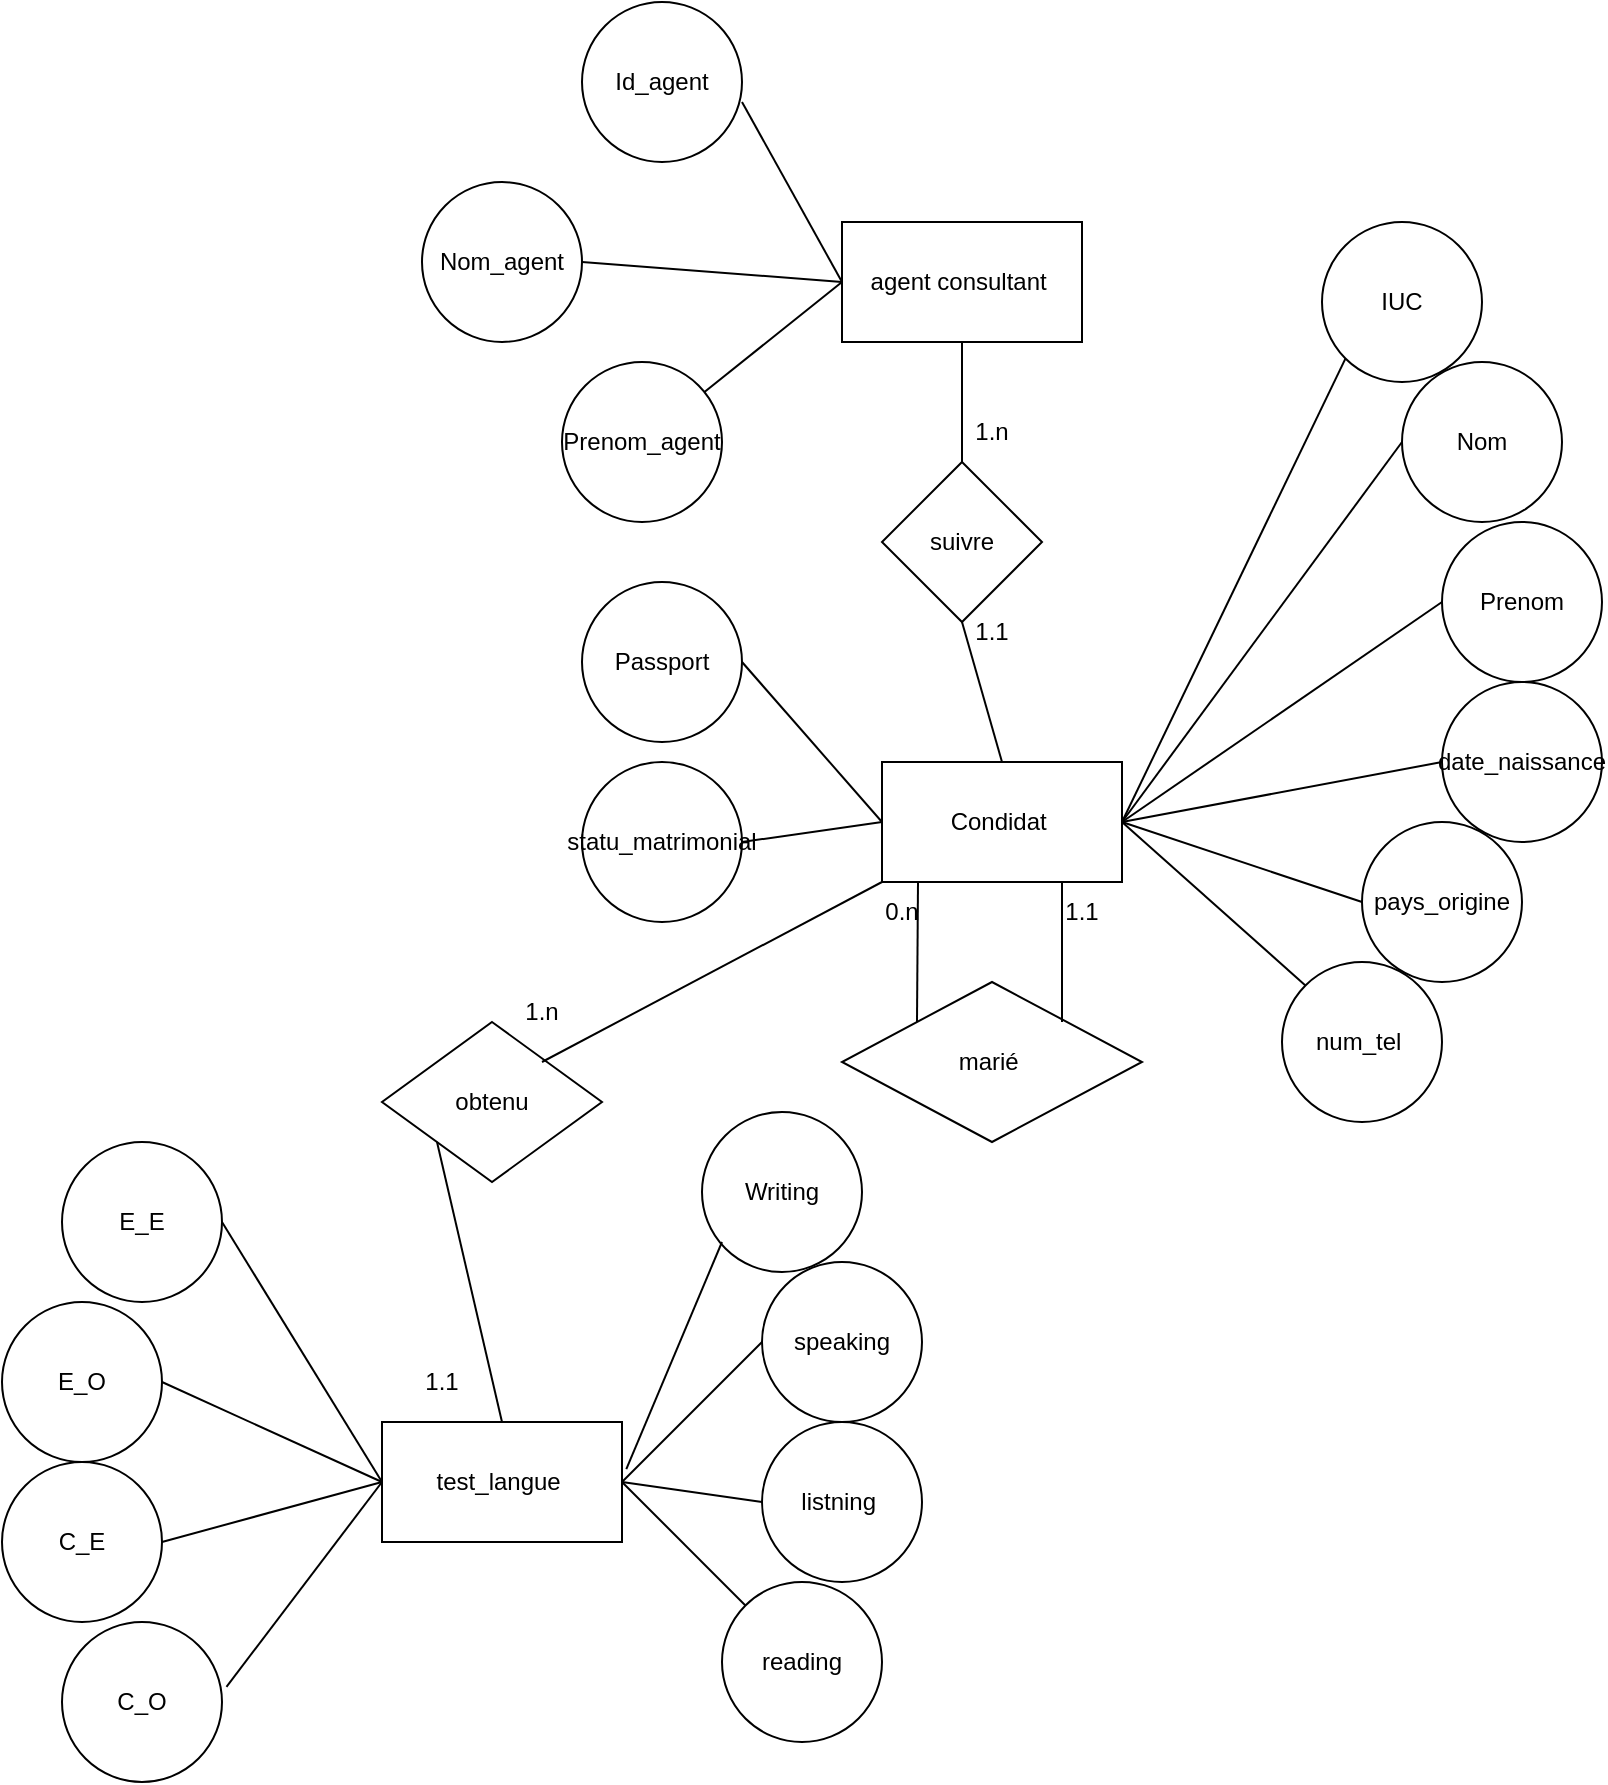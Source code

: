 <mxfile version="23.1.5" type="device">
  <diagram name="entité_relation" id="TV70KDXsq81beHYy1QG9">
    <mxGraphModel dx="2103" dy="1775" grid="1" gridSize="10" guides="1" tooltips="1" connect="1" arrows="1" fold="1" page="1" pageScale="1" pageWidth="827" pageHeight="1169" math="0" shadow="0">
      <root>
        <mxCell id="0" />
        <mxCell id="1" parent="0" />
        <mxCell id="zFC4XnWtaqs70QeSSI5z-1" value="Condidat&amp;nbsp;" style="rounded=0;whiteSpace=wrap;html=1;" vertex="1" parent="1">
          <mxGeometry x="300" y="290" width="120" height="60" as="geometry" />
        </mxCell>
        <mxCell id="zFC4XnWtaqs70QeSSI5z-3" value="agent consultant&amp;nbsp;" style="rounded=0;whiteSpace=wrap;html=1;" vertex="1" parent="1">
          <mxGeometry x="280" y="20" width="120" height="60" as="geometry" />
        </mxCell>
        <mxCell id="zFC4XnWtaqs70QeSSI5z-4" value="test_langue&amp;nbsp;" style="rounded=0;whiteSpace=wrap;html=1;" vertex="1" parent="1">
          <mxGeometry x="50" y="620" width="120" height="60" as="geometry" />
        </mxCell>
        <mxCell id="zFC4XnWtaqs70QeSSI5z-5" value="Nom_agent" style="ellipse;whiteSpace=wrap;html=1;aspect=fixed;" vertex="1" parent="1">
          <mxGeometry x="70" width="80" height="80" as="geometry" />
        </mxCell>
        <mxCell id="zFC4XnWtaqs70QeSSI5z-6" value="Id_agent" style="ellipse;whiteSpace=wrap;html=1;aspect=fixed;" vertex="1" parent="1">
          <mxGeometry x="150" y="-90" width="80" height="80" as="geometry" />
        </mxCell>
        <mxCell id="zFC4XnWtaqs70QeSSI5z-8" value="Prenom_agent" style="ellipse;whiteSpace=wrap;html=1;aspect=fixed;" vertex="1" parent="1">
          <mxGeometry x="140" y="90" width="80" height="80" as="geometry" />
        </mxCell>
        <mxCell id="zFC4XnWtaqs70QeSSI5z-9" value="" style="endArrow=none;html=1;rounded=0;exitX=0;exitY=0.5;exitDx=0;exitDy=0;" edge="1" parent="1" source="zFC4XnWtaqs70QeSSI5z-3">
          <mxGeometry width="50" height="50" relative="1" as="geometry">
            <mxPoint x="350" y="50" as="sourcePoint" />
            <mxPoint x="230" y="-40" as="targetPoint" />
          </mxGeometry>
        </mxCell>
        <mxCell id="zFC4XnWtaqs70QeSSI5z-10" value="" style="endArrow=none;html=1;rounded=0;exitX=0;exitY=0.5;exitDx=0;exitDy=0;entryX=1;entryY=0.5;entryDx=0;entryDy=0;" edge="1" parent="1" source="zFC4XnWtaqs70QeSSI5z-3" target="zFC4XnWtaqs70QeSSI5z-5">
          <mxGeometry width="50" height="50" relative="1" as="geometry">
            <mxPoint x="270" y="85" as="sourcePoint" />
            <mxPoint x="220" y="-5" as="targetPoint" />
          </mxGeometry>
        </mxCell>
        <mxCell id="zFC4XnWtaqs70QeSSI5z-11" value="" style="endArrow=none;html=1;rounded=0;" edge="1" parent="1" target="zFC4XnWtaqs70QeSSI5z-8">
          <mxGeometry width="50" height="50" relative="1" as="geometry">
            <mxPoint x="280" y="50" as="sourcePoint" />
            <mxPoint x="210" y="20" as="targetPoint" />
          </mxGeometry>
        </mxCell>
        <mxCell id="zFC4XnWtaqs70QeSSI5z-12" value="IUC" style="ellipse;whiteSpace=wrap;html=1;aspect=fixed;" vertex="1" parent="1">
          <mxGeometry x="520" y="20" width="80" height="80" as="geometry" />
        </mxCell>
        <mxCell id="zFC4XnWtaqs70QeSSI5z-13" value="Nom" style="ellipse;whiteSpace=wrap;html=1;aspect=fixed;" vertex="1" parent="1">
          <mxGeometry x="560" y="90" width="80" height="80" as="geometry" />
        </mxCell>
        <mxCell id="zFC4XnWtaqs70QeSSI5z-14" value="Passport" style="ellipse;whiteSpace=wrap;html=1;aspect=fixed;" vertex="1" parent="1">
          <mxGeometry x="150" y="200" width="80" height="80" as="geometry" />
        </mxCell>
        <mxCell id="zFC4XnWtaqs70QeSSI5z-15" value="Prenom" style="ellipse;whiteSpace=wrap;html=1;aspect=fixed;" vertex="1" parent="1">
          <mxGeometry x="580" y="170" width="80" height="80" as="geometry" />
        </mxCell>
        <mxCell id="zFC4XnWtaqs70QeSSI5z-16" value="date_naissance" style="ellipse;whiteSpace=wrap;html=1;aspect=fixed;" vertex="1" parent="1">
          <mxGeometry x="580" y="250" width="80" height="80" as="geometry" />
        </mxCell>
        <mxCell id="zFC4XnWtaqs70QeSSI5z-17" value="statu_matrimonial" style="ellipse;whiteSpace=wrap;html=1;aspect=fixed;" vertex="1" parent="1">
          <mxGeometry x="150" y="290" width="80" height="80" as="geometry" />
        </mxCell>
        <mxCell id="zFC4XnWtaqs70QeSSI5z-18" value="num_tel&amp;nbsp;" style="ellipse;whiteSpace=wrap;html=1;aspect=fixed;" vertex="1" parent="1">
          <mxGeometry x="500" y="390" width="80" height="80" as="geometry" />
        </mxCell>
        <mxCell id="zFC4XnWtaqs70QeSSI5z-19" value="pays_origine" style="ellipse;whiteSpace=wrap;html=1;aspect=fixed;" vertex="1" parent="1">
          <mxGeometry x="540" y="320" width="80" height="80" as="geometry" />
        </mxCell>
        <mxCell id="zFC4XnWtaqs70QeSSI5z-20" value="" style="endArrow=none;html=1;rounded=0;entryX=0;entryY=1;entryDx=0;entryDy=0;" edge="1" parent="1" target="zFC4XnWtaqs70QeSSI5z-12">
          <mxGeometry width="50" height="50" relative="1" as="geometry">
            <mxPoint x="420" y="320" as="sourcePoint" />
            <mxPoint x="470" y="270" as="targetPoint" />
          </mxGeometry>
        </mxCell>
        <mxCell id="zFC4XnWtaqs70QeSSI5z-21" value="" style="endArrow=none;html=1;rounded=0;entryX=0;entryY=0.5;entryDx=0;entryDy=0;exitX=1;exitY=0.5;exitDx=0;exitDy=0;" edge="1" parent="1" source="zFC4XnWtaqs70QeSSI5z-1" target="zFC4XnWtaqs70QeSSI5z-13">
          <mxGeometry width="50" height="50" relative="1" as="geometry">
            <mxPoint x="428.28" y="350" as="sourcePoint" />
            <mxPoint x="540.28" y="118" as="targetPoint" />
          </mxGeometry>
        </mxCell>
        <mxCell id="zFC4XnWtaqs70QeSSI5z-22" value="" style="endArrow=none;html=1;rounded=0;entryX=0;entryY=0.5;entryDx=0;entryDy=0;exitX=1;exitY=0.5;exitDx=0;exitDy=0;" edge="1" parent="1" source="zFC4XnWtaqs70QeSSI5z-1" target="zFC4XnWtaqs70QeSSI5z-15">
          <mxGeometry width="50" height="50" relative="1" as="geometry">
            <mxPoint x="440" y="382" as="sourcePoint" />
            <mxPoint x="552" y="150" as="targetPoint" />
          </mxGeometry>
        </mxCell>
        <mxCell id="zFC4XnWtaqs70QeSSI5z-23" value="" style="endArrow=none;html=1;rounded=0;entryX=0;entryY=0.5;entryDx=0;entryDy=0;entryPerimeter=0;exitX=1;exitY=0.5;exitDx=0;exitDy=0;" edge="1" parent="1" source="zFC4XnWtaqs70QeSSI5z-17" target="zFC4XnWtaqs70QeSSI5z-1">
          <mxGeometry width="50" height="50" relative="1" as="geometry">
            <mxPoint x="240" y="585" as="sourcePoint" />
            <mxPoint x="290" y="320" as="targetPoint" />
          </mxGeometry>
        </mxCell>
        <mxCell id="zFC4XnWtaqs70QeSSI5z-24" value="" style="endArrow=none;html=1;rounded=0;entryX=0;entryY=0.5;entryDx=0;entryDy=0;exitX=1;exitY=0.5;exitDx=0;exitDy=0;" edge="1" parent="1" source="zFC4XnWtaqs70QeSSI5z-14" target="zFC4XnWtaqs70QeSSI5z-1">
          <mxGeometry width="50" height="50" relative="1" as="geometry">
            <mxPoint x="320" y="585" as="sourcePoint" />
            <mxPoint x="432" y="353" as="targetPoint" />
          </mxGeometry>
        </mxCell>
        <mxCell id="zFC4XnWtaqs70QeSSI5z-25" value="" style="endArrow=none;html=1;rounded=0;entryX=0;entryY=0.5;entryDx=0;entryDy=0;" edge="1" parent="1" target="zFC4XnWtaqs70QeSSI5z-19">
          <mxGeometry width="50" height="50" relative="1" as="geometry">
            <mxPoint x="420" y="320" as="sourcePoint" />
            <mxPoint x="732" y="280" as="targetPoint" />
          </mxGeometry>
        </mxCell>
        <mxCell id="zFC4XnWtaqs70QeSSI5z-26" value="" style="endArrow=none;html=1;rounded=0;entryX=0;entryY=0.5;entryDx=0;entryDy=0;" edge="1" parent="1" target="zFC4XnWtaqs70QeSSI5z-16">
          <mxGeometry width="50" height="50" relative="1" as="geometry">
            <mxPoint x="420" y="320" as="sourcePoint" />
            <mxPoint x="592" y="230" as="targetPoint" />
          </mxGeometry>
        </mxCell>
        <mxCell id="zFC4XnWtaqs70QeSSI5z-27" value="" style="endArrow=none;html=1;rounded=0;exitX=0;exitY=0;exitDx=0;exitDy=0;" edge="1" parent="1" source="zFC4XnWtaqs70QeSSI5z-18">
          <mxGeometry width="50" height="50" relative="1" as="geometry">
            <mxPoint x="630" y="596" as="sourcePoint" />
            <mxPoint x="420" y="320" as="targetPoint" />
          </mxGeometry>
        </mxCell>
        <mxCell id="zFC4XnWtaqs70QeSSI5z-28" value="marié&amp;nbsp;" style="rhombus;whiteSpace=wrap;html=1;" vertex="1" parent="1">
          <mxGeometry x="280" y="400" width="150" height="80" as="geometry" />
        </mxCell>
        <mxCell id="zFC4XnWtaqs70QeSSI5z-29" value="" style="endArrow=none;html=1;rounded=0;exitX=0;exitY=0;exitDx=0;exitDy=0;" edge="1" parent="1" source="zFC4XnWtaqs70QeSSI5z-28">
          <mxGeometry width="50" height="50" relative="1" as="geometry">
            <mxPoint x="270" y="410" as="sourcePoint" />
            <mxPoint x="318" y="350" as="targetPoint" />
          </mxGeometry>
        </mxCell>
        <mxCell id="zFC4XnWtaqs70QeSSI5z-31" value="" style="endArrow=none;html=1;rounded=0;exitX=0;exitY=0;exitDx=0;exitDy=0;" edge="1" parent="1">
          <mxGeometry width="50" height="50" relative="1" as="geometry">
            <mxPoint x="390" y="420" as="sourcePoint" />
            <mxPoint x="390" y="350" as="targetPoint" />
          </mxGeometry>
        </mxCell>
        <mxCell id="zFC4XnWtaqs70QeSSI5z-32" value="E_E" style="ellipse;whiteSpace=wrap;html=1;aspect=fixed;" vertex="1" parent="1">
          <mxGeometry x="-110" y="480" width="80" height="80" as="geometry" />
        </mxCell>
        <mxCell id="zFC4XnWtaqs70QeSSI5z-33" value="E_O" style="ellipse;whiteSpace=wrap;html=1;aspect=fixed;" vertex="1" parent="1">
          <mxGeometry x="-140" y="560" width="80" height="80" as="geometry" />
        </mxCell>
        <mxCell id="zFC4XnWtaqs70QeSSI5z-34" value="C_E" style="ellipse;whiteSpace=wrap;html=1;aspect=fixed;" vertex="1" parent="1">
          <mxGeometry x="-140" y="640" width="80" height="80" as="geometry" />
        </mxCell>
        <mxCell id="zFC4XnWtaqs70QeSSI5z-35" value="listning&amp;nbsp;" style="ellipse;whiteSpace=wrap;html=1;aspect=fixed;" vertex="1" parent="1">
          <mxGeometry x="240" y="620" width="80" height="80" as="geometry" />
        </mxCell>
        <mxCell id="zFC4XnWtaqs70QeSSI5z-36" value="C_O" style="ellipse;whiteSpace=wrap;html=1;aspect=fixed;" vertex="1" parent="1">
          <mxGeometry x="-110" y="720" width="80" height="80" as="geometry" />
        </mxCell>
        <mxCell id="zFC4XnWtaqs70QeSSI5z-37" value="reading" style="ellipse;whiteSpace=wrap;html=1;aspect=fixed;" vertex="1" parent="1">
          <mxGeometry x="220" y="700" width="80" height="80" as="geometry" />
        </mxCell>
        <mxCell id="zFC4XnWtaqs70QeSSI5z-38" value="speaking" style="ellipse;whiteSpace=wrap;html=1;aspect=fixed;" vertex="1" parent="1">
          <mxGeometry x="240" y="540" width="80" height="80" as="geometry" />
        </mxCell>
        <mxCell id="zFC4XnWtaqs70QeSSI5z-39" value="Writing" style="ellipse;whiteSpace=wrap;html=1;aspect=fixed;" vertex="1" parent="1">
          <mxGeometry x="210" y="465" width="80" height="80" as="geometry" />
        </mxCell>
        <mxCell id="zFC4XnWtaqs70QeSSI5z-41" value="" style="endArrow=none;html=1;rounded=0;exitX=1.018;exitY=0.393;exitDx=0;exitDy=0;exitPerimeter=0;" edge="1" parent="1" source="zFC4XnWtaqs70QeSSI5z-4">
          <mxGeometry width="50" height="50" relative="1" as="geometry">
            <mxPoint x="170" y="570" as="sourcePoint" />
            <mxPoint x="220" y="530" as="targetPoint" />
          </mxGeometry>
        </mxCell>
        <mxCell id="zFC4XnWtaqs70QeSSI5z-42" value="" style="endArrow=none;html=1;rounded=0;exitX=1;exitY=0.5;exitDx=0;exitDy=0;entryX=0;entryY=0.5;entryDx=0;entryDy=0;" edge="1" parent="1" source="zFC4XnWtaqs70QeSSI5z-4" target="zFC4XnWtaqs70QeSSI5z-38">
          <mxGeometry width="50" height="50" relative="1" as="geometry">
            <mxPoint x="180" y="620" as="sourcePoint" />
            <mxPoint x="230" y="570" as="targetPoint" />
          </mxGeometry>
        </mxCell>
        <mxCell id="zFC4XnWtaqs70QeSSI5z-43" value="" style="endArrow=none;html=1;rounded=0;entryX=0;entryY=0.5;entryDx=0;entryDy=0;" edge="1" parent="1" target="zFC4XnWtaqs70QeSSI5z-35">
          <mxGeometry width="50" height="50" relative="1" as="geometry">
            <mxPoint x="170" y="650" as="sourcePoint" />
            <mxPoint x="240" y="620" as="targetPoint" />
          </mxGeometry>
        </mxCell>
        <mxCell id="zFC4XnWtaqs70QeSSI5z-44" value="" style="endArrow=none;html=1;rounded=0;exitX=1;exitY=0.5;exitDx=0;exitDy=0;entryX=0;entryY=0;entryDx=0;entryDy=0;" edge="1" parent="1" source="zFC4XnWtaqs70QeSSI5z-4" target="zFC4XnWtaqs70QeSSI5z-37">
          <mxGeometry width="50" height="50" relative="1" as="geometry">
            <mxPoint x="190" y="720" as="sourcePoint" />
            <mxPoint x="240" y="670" as="targetPoint" />
          </mxGeometry>
        </mxCell>
        <mxCell id="zFC4XnWtaqs70QeSSI5z-45" value="" style="endArrow=none;html=1;rounded=0;entryX=0;entryY=0.5;entryDx=0;entryDy=0;exitX=1;exitY=0.5;exitDx=0;exitDy=0;" edge="1" parent="1" source="zFC4XnWtaqs70QeSSI5z-32" target="zFC4XnWtaqs70QeSSI5z-4">
          <mxGeometry width="50" height="50" relative="1" as="geometry">
            <mxPoint x="10" y="605" as="sourcePoint" />
            <mxPoint x="60" y="555" as="targetPoint" />
          </mxGeometry>
        </mxCell>
        <mxCell id="zFC4XnWtaqs70QeSSI5z-46" value="" style="endArrow=none;html=1;rounded=0;exitX=1;exitY=0.5;exitDx=0;exitDy=0;" edge="1" parent="1" source="zFC4XnWtaqs70QeSSI5z-34">
          <mxGeometry width="50" height="50" relative="1" as="geometry">
            <mxPoint x="-10" y="710" as="sourcePoint" />
            <mxPoint x="50" y="650" as="targetPoint" />
          </mxGeometry>
        </mxCell>
        <mxCell id="zFC4XnWtaqs70QeSSI5z-47" value="" style="endArrow=none;html=1;rounded=0;entryX=0;entryY=0.5;entryDx=0;entryDy=0;exitX=1.028;exitY=0.405;exitDx=0;exitDy=0;exitPerimeter=0;" edge="1" parent="1" source="zFC4XnWtaqs70QeSSI5z-36" target="zFC4XnWtaqs70QeSSI5z-4">
          <mxGeometry width="50" height="50" relative="1" as="geometry">
            <mxPoint x="-10" y="730" as="sourcePoint" />
            <mxPoint x="60" y="720" as="targetPoint" />
          </mxGeometry>
        </mxCell>
        <mxCell id="zFC4XnWtaqs70QeSSI5z-48" value="" style="endArrow=none;html=1;rounded=0;exitX=1;exitY=0.5;exitDx=0;exitDy=0;" edge="1" parent="1" source="zFC4XnWtaqs70QeSSI5z-33">
          <mxGeometry width="50" height="50" relative="1" as="geometry">
            <mxPoint x="-40" y="665" as="sourcePoint" />
            <mxPoint x="50" y="650" as="targetPoint" />
          </mxGeometry>
        </mxCell>
        <mxCell id="zFC4XnWtaqs70QeSSI5z-49" value="suivre" style="rhombus;whiteSpace=wrap;html=1;" vertex="1" parent="1">
          <mxGeometry x="300" y="140" width="80" height="80" as="geometry" />
        </mxCell>
        <mxCell id="zFC4XnWtaqs70QeSSI5z-50" value="" style="endArrow=none;html=1;rounded=0;exitX=0.5;exitY=0;exitDx=0;exitDy=0;" edge="1" parent="1" source="zFC4XnWtaqs70QeSSI5z-49">
          <mxGeometry width="50" height="50" relative="1" as="geometry">
            <mxPoint x="330" y="150" as="sourcePoint" />
            <mxPoint x="340" y="80" as="targetPoint" />
          </mxGeometry>
        </mxCell>
        <mxCell id="zFC4XnWtaqs70QeSSI5z-51" value="" style="endArrow=none;html=1;rounded=0;exitX=0.5;exitY=0;exitDx=0;exitDy=0;entryX=0.5;entryY=1;entryDx=0;entryDy=0;" edge="1" parent="1" source="zFC4XnWtaqs70QeSSI5z-1" target="zFC4XnWtaqs70QeSSI5z-49">
          <mxGeometry width="50" height="50" relative="1" as="geometry">
            <mxPoint x="390" y="140" as="sourcePoint" />
            <mxPoint x="440" y="90" as="targetPoint" />
          </mxGeometry>
        </mxCell>
        <mxCell id="zFC4XnWtaqs70QeSSI5z-52" value="obtenu" style="rhombus;whiteSpace=wrap;html=1;" vertex="1" parent="1">
          <mxGeometry x="50" y="420" width="110" height="80" as="geometry" />
        </mxCell>
        <mxCell id="zFC4XnWtaqs70QeSSI5z-53" value="" style="endArrow=none;html=1;rounded=0;entryX=0;entryY=1;entryDx=0;entryDy=0;" edge="1" parent="1" target="zFC4XnWtaqs70QeSSI5z-1">
          <mxGeometry width="50" height="50" relative="1" as="geometry">
            <mxPoint x="130" y="440" as="sourcePoint" />
            <mxPoint x="180" y="390" as="targetPoint" />
          </mxGeometry>
        </mxCell>
        <mxCell id="zFC4XnWtaqs70QeSSI5z-54" value="" style="endArrow=none;html=1;rounded=0;entryX=0;entryY=1;entryDx=0;entryDy=0;exitX=0.5;exitY=0;exitDx=0;exitDy=0;" edge="1" parent="1" source="zFC4XnWtaqs70QeSSI5z-4" target="zFC4XnWtaqs70QeSSI5z-52">
          <mxGeometry width="50" height="50" relative="1" as="geometry">
            <mxPoint x="50" y="590" as="sourcePoint" />
            <mxPoint x="100" y="540" as="targetPoint" />
          </mxGeometry>
        </mxCell>
        <mxCell id="zFC4XnWtaqs70QeSSI5z-55" value="1.n" style="text;html=1;align=center;verticalAlign=middle;whiteSpace=wrap;rounded=0;" vertex="1" parent="1">
          <mxGeometry x="325" y="110" width="60" height="30" as="geometry" />
        </mxCell>
        <mxCell id="zFC4XnWtaqs70QeSSI5z-56" value="1.1" style="text;html=1;align=center;verticalAlign=middle;whiteSpace=wrap;rounded=0;" vertex="1" parent="1">
          <mxGeometry x="380" y="350" width="40" height="30" as="geometry" />
        </mxCell>
        <mxCell id="zFC4XnWtaqs70QeSSI5z-57" value="0.n" style="text;html=1;align=center;verticalAlign=middle;whiteSpace=wrap;rounded=0;" vertex="1" parent="1">
          <mxGeometry x="290" y="350" width="40" height="30" as="geometry" />
        </mxCell>
        <mxCell id="zFC4XnWtaqs70QeSSI5z-58" value="1.n" style="text;html=1;align=center;verticalAlign=middle;whiteSpace=wrap;rounded=0;" vertex="1" parent="1">
          <mxGeometry x="100" y="400" width="60" height="30" as="geometry" />
        </mxCell>
        <mxCell id="zFC4XnWtaqs70QeSSI5z-59" value="1.1" style="text;html=1;align=center;verticalAlign=middle;whiteSpace=wrap;rounded=0;" vertex="1" parent="1">
          <mxGeometry x="50" y="585" width="60" height="30" as="geometry" />
        </mxCell>
        <mxCell id="zFC4XnWtaqs70QeSSI5z-60" value="1.1" style="text;html=1;align=center;verticalAlign=middle;whiteSpace=wrap;rounded=0;" vertex="1" parent="1">
          <mxGeometry x="325" y="210" width="60" height="30" as="geometry" />
        </mxCell>
      </root>
    </mxGraphModel>
  </diagram>
</mxfile>

